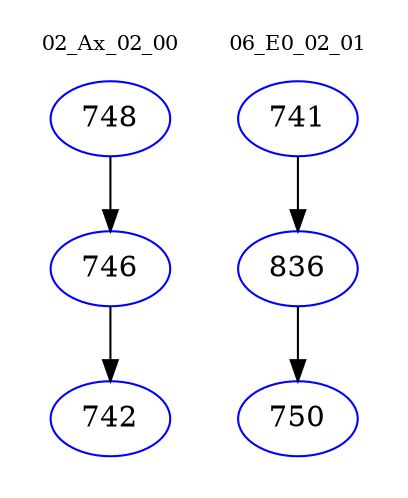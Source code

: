 digraph{
subgraph cluster_0 {
color = white
label = "02_Ax_02_00";
fontsize=10;
T0_748 [label="748", color="blue"]
T0_748 -> T0_746 [color="black"]
T0_746 [label="746", color="blue"]
T0_746 -> T0_742 [color="black"]
T0_742 [label="742", color="blue"]
}
subgraph cluster_1 {
color = white
label = "06_E0_02_01";
fontsize=10;
T1_741 [label="741", color="blue"]
T1_741 -> T1_836 [color="black"]
T1_836 [label="836", color="blue"]
T1_836 -> T1_750 [color="black"]
T1_750 [label="750", color="blue"]
}
}

